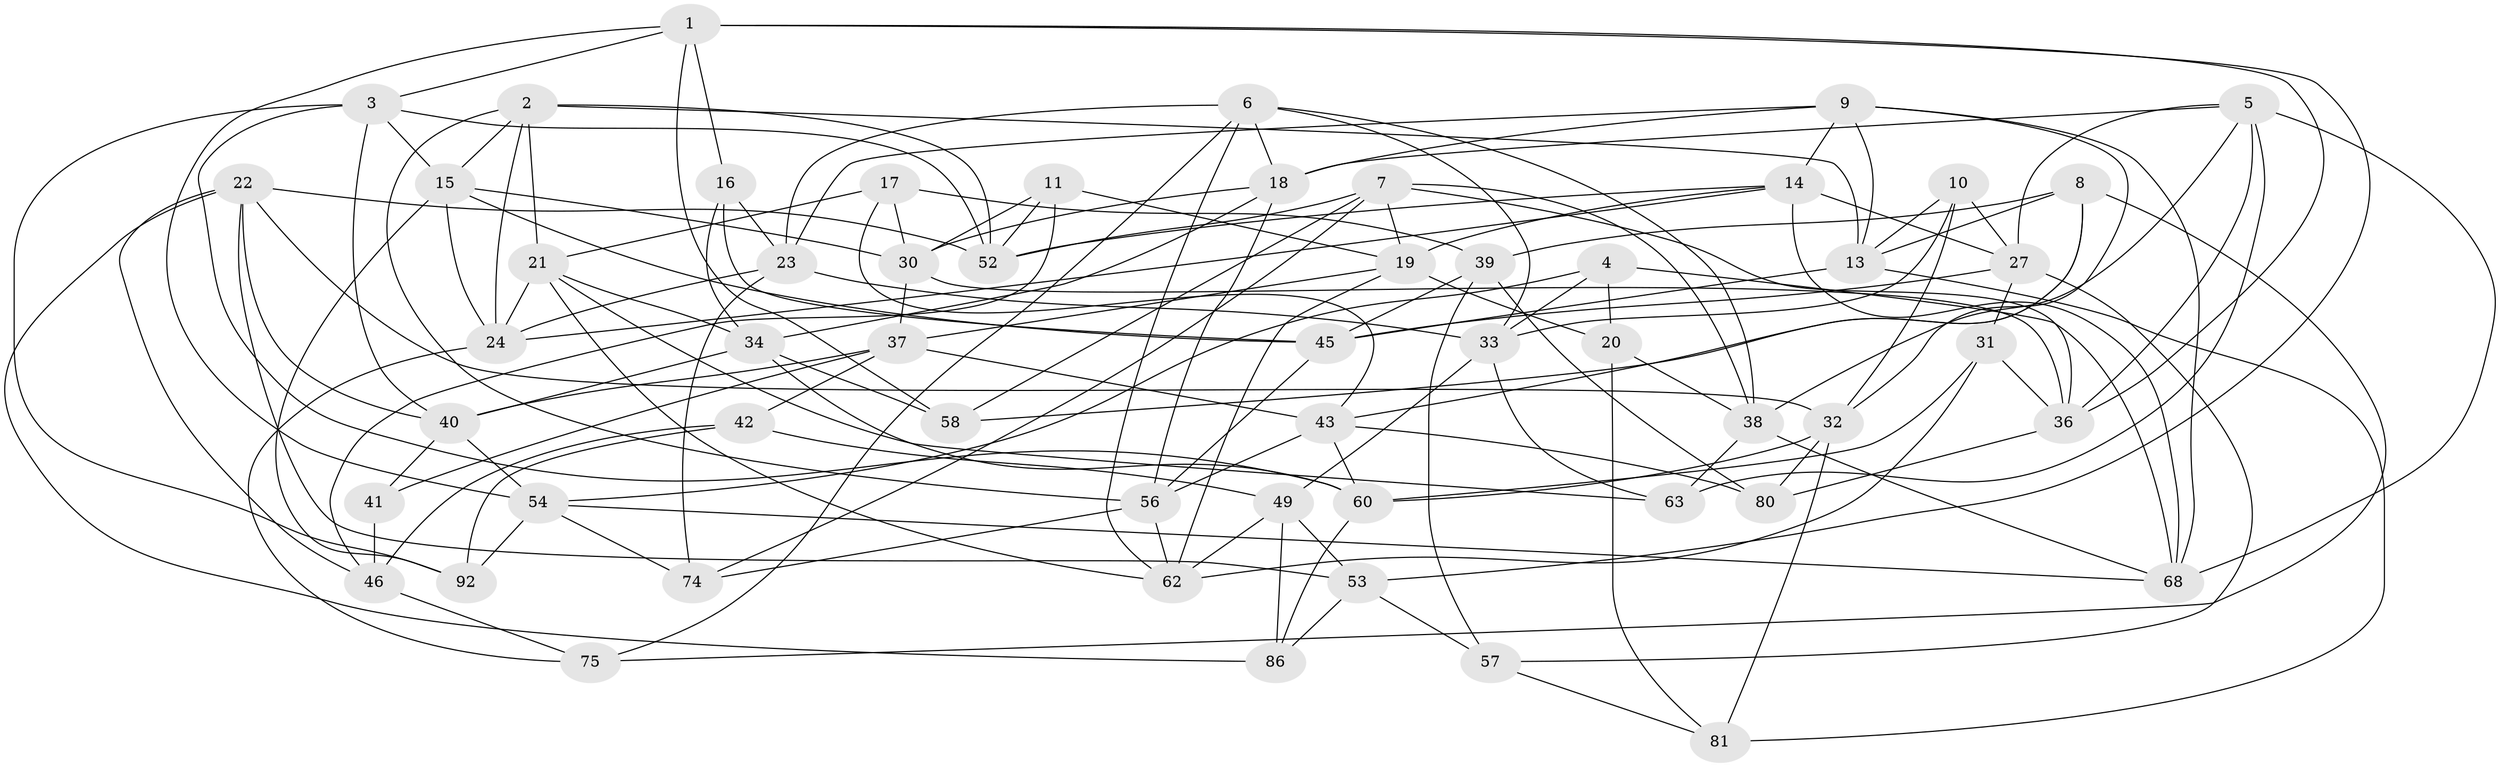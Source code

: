 // Generated by graph-tools (version 1.1) at 2025/52/02/27/25 19:52:27]
// undirected, 56 vertices, 147 edges
graph export_dot {
graph [start="1"]
  node [color=gray90,style=filled];
  1 [super="+85"];
  2 [super="+70"];
  3 [super="+88"];
  4;
  5 [super="+66"];
  6 [super="+25"];
  7 [super="+12"];
  8 [super="+26"];
  9 [super="+82"];
  10;
  11;
  13 [super="+29"];
  14 [super="+72"];
  15 [super="+69"];
  16;
  17;
  18 [super="+59"];
  19 [super="+51"];
  20;
  21 [super="+35"];
  22 [super="+28"];
  23 [super="+64"];
  24 [super="+47"];
  27 [super="+84"];
  30 [super="+93"];
  31;
  32 [super="+61"];
  33 [super="+91"];
  34 [super="+87"];
  36 [super="+71"];
  37 [super="+48"];
  38 [super="+83"];
  39 [super="+67"];
  40 [super="+44"];
  41;
  42;
  43 [super="+77"];
  45 [super="+50"];
  46 [super="+55"];
  49 [super="+65"];
  52 [super="+79"];
  53 [super="+76"];
  54 [super="+78"];
  56 [super="+89"];
  57;
  58;
  60 [super="+73"];
  62 [super="+94"];
  63;
  68 [super="+90"];
  74;
  75;
  80;
  81;
  86;
  92;
  1 -- 58;
  1 -- 3;
  1 -- 16;
  1 -- 36;
  1 -- 53;
  1 -- 54;
  2 -- 13;
  2 -- 15;
  2 -- 56;
  2 -- 24;
  2 -- 52;
  2 -- 21;
  3 -- 40;
  3 -- 15;
  3 -- 60;
  3 -- 52;
  3 -- 92;
  4 -- 20;
  4 -- 33;
  4 -- 68;
  4 -- 54;
  5 -- 18;
  5 -- 27;
  5 -- 63;
  5 -- 36;
  5 -- 38;
  5 -- 68;
  6 -- 75;
  6 -- 62;
  6 -- 38;
  6 -- 33;
  6 -- 23;
  6 -- 18;
  7 -- 38;
  7 -- 74;
  7 -- 58;
  7 -- 52;
  7 -- 19;
  7 -- 36;
  8 -- 39 [weight=2];
  8 -- 58;
  8 -- 75;
  8 -- 13;
  8 -- 43;
  9 -- 18;
  9 -- 14;
  9 -- 32;
  9 -- 68;
  9 -- 13;
  9 -- 23;
  10 -- 13;
  10 -- 33;
  10 -- 27;
  10 -- 32;
  11 -- 19;
  11 -- 52;
  11 -- 46;
  11 -- 30;
  13 -- 81;
  13 -- 45;
  14 -- 24;
  14 -- 52;
  14 -- 27;
  14 -- 19;
  14 -- 68;
  15 -- 30;
  15 -- 45;
  15 -- 24;
  15 -- 92;
  16 -- 45;
  16 -- 23;
  16 -- 34;
  17 -- 39;
  17 -- 43;
  17 -- 21;
  17 -- 30;
  18 -- 30;
  18 -- 56;
  18 -- 34;
  19 -- 20;
  19 -- 37;
  19 -- 62;
  20 -- 81;
  20 -- 38;
  21 -- 63;
  21 -- 24;
  21 -- 34;
  21 -- 62;
  22 -- 46;
  22 -- 40;
  22 -- 86;
  22 -- 52;
  22 -- 53;
  22 -- 32;
  23 -- 74;
  23 -- 33;
  23 -- 24;
  24 -- 75;
  27 -- 31;
  27 -- 57;
  27 -- 45;
  30 -- 37;
  30 -- 36;
  31 -- 36;
  31 -- 60;
  31 -- 62;
  32 -- 81;
  32 -- 80;
  32 -- 60;
  33 -- 63;
  33 -- 49;
  34 -- 40;
  34 -- 58;
  34 -- 60;
  36 -- 80;
  37 -- 41;
  37 -- 42;
  37 -- 43;
  37 -- 40;
  38 -- 63;
  38 -- 68;
  39 -- 80;
  39 -- 57;
  39 -- 45;
  40 -- 41;
  40 -- 54;
  41 -- 46 [weight=2];
  42 -- 92;
  42 -- 46;
  42 -- 49;
  43 -- 80;
  43 -- 56;
  43 -- 60;
  45 -- 56;
  46 -- 75;
  49 -- 53 [weight=2];
  49 -- 62;
  49 -- 86;
  53 -- 57;
  53 -- 86;
  54 -- 74;
  54 -- 92;
  54 -- 68;
  56 -- 74;
  56 -- 62;
  57 -- 81;
  60 -- 86;
}
